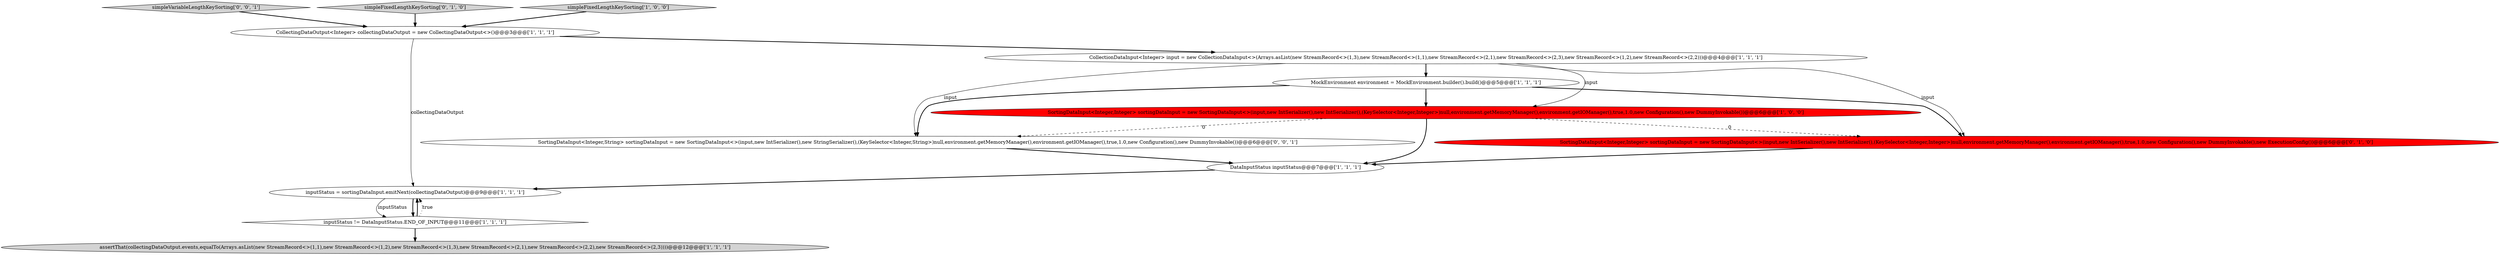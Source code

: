 digraph {
2 [style = filled, label = "inputStatus = sortingDataInput.emitNext(collectingDataOutput)@@@9@@@['1', '1', '1']", fillcolor = white, shape = ellipse image = "AAA0AAABBB1BBB"];
1 [style = filled, label = "MockEnvironment environment = MockEnvironment.builder().build()@@@5@@@['1', '1', '1']", fillcolor = white, shape = ellipse image = "AAA0AAABBB1BBB"];
12 [style = filled, label = "simpleVariableLengthKeySorting['0', '0', '1']", fillcolor = lightgray, shape = diamond image = "AAA0AAABBB3BBB"];
7 [style = filled, label = "inputStatus != DataInputStatus.END_OF_INPUT@@@11@@@['1', '1', '1']", fillcolor = white, shape = diamond image = "AAA0AAABBB1BBB"];
11 [style = filled, label = "SortingDataInput<Integer,String> sortingDataInput = new SortingDataInput<>(input,new IntSerializer(),new StringSerializer(),(KeySelector<Integer,String>)null,environment.getMemoryManager(),environment.getIOManager(),true,1.0,new Configuration(),new DummyInvokable())@@@6@@@['0', '0', '1']", fillcolor = white, shape = ellipse image = "AAA0AAABBB3BBB"];
3 [style = filled, label = "DataInputStatus inputStatus@@@7@@@['1', '1', '1']", fillcolor = white, shape = ellipse image = "AAA0AAABBB1BBB"];
10 [style = filled, label = "SortingDataInput<Integer,Integer> sortingDataInput = new SortingDataInput<>(input,new IntSerializer(),new IntSerializer(),(KeySelector<Integer,Integer>)null,environment.getMemoryManager(),environment.getIOManager(),true,1.0,new Configuration(),new DummyInvokable(),new ExecutionConfig())@@@6@@@['0', '1', '0']", fillcolor = red, shape = ellipse image = "AAA1AAABBB2BBB"];
9 [style = filled, label = "simpleFixedLengthKeySorting['0', '1', '0']", fillcolor = lightgray, shape = diamond image = "AAA0AAABBB2BBB"];
0 [style = filled, label = "CollectionDataInput<Integer> input = new CollectionDataInput<>(Arrays.asList(new StreamRecord<>(1,3),new StreamRecord<>(1,1),new StreamRecord<>(2,1),new StreamRecord<>(2,3),new StreamRecord<>(1,2),new StreamRecord<>(2,2)))@@@4@@@['1', '1', '1']", fillcolor = white, shape = ellipse image = "AAA0AAABBB1BBB"];
6 [style = filled, label = "simpleFixedLengthKeySorting['1', '0', '0']", fillcolor = lightgray, shape = diamond image = "AAA0AAABBB1BBB"];
5 [style = filled, label = "SortingDataInput<Integer,Integer> sortingDataInput = new SortingDataInput<>(input,new IntSerializer(),new IntSerializer(),(KeySelector<Integer,Integer>)null,environment.getMemoryManager(),environment.getIOManager(),true,1.0,new Configuration(),new DummyInvokable())@@@6@@@['1', '0', '0']", fillcolor = red, shape = ellipse image = "AAA1AAABBB1BBB"];
4 [style = filled, label = "CollectingDataOutput<Integer> collectingDataOutput = new CollectingDataOutput<>()@@@3@@@['1', '1', '1']", fillcolor = white, shape = ellipse image = "AAA0AAABBB1BBB"];
8 [style = filled, label = "assertThat(collectingDataOutput.events,equalTo(Arrays.asList(new StreamRecord<>(1,1),new StreamRecord<>(1,2),new StreamRecord<>(1,3),new StreamRecord<>(2,1),new StreamRecord<>(2,2),new StreamRecord<>(2,3))))@@@12@@@['1', '1', '1']", fillcolor = lightgray, shape = ellipse image = "AAA0AAABBB1BBB"];
1->5 [style = bold, label=""];
5->3 [style = bold, label=""];
7->2 [style = dotted, label="true"];
9->4 [style = bold, label=""];
10->3 [style = bold, label=""];
0->10 [style = solid, label="input"];
7->8 [style = bold, label=""];
1->11 [style = bold, label=""];
4->2 [style = solid, label="collectingDataOutput"];
4->0 [style = bold, label=""];
0->5 [style = solid, label="input"];
6->4 [style = bold, label=""];
0->11 [style = solid, label="input"];
3->2 [style = bold, label=""];
12->4 [style = bold, label=""];
5->10 [style = dashed, label="0"];
11->3 [style = bold, label=""];
2->7 [style = solid, label="inputStatus"];
5->11 [style = dashed, label="0"];
7->2 [style = bold, label=""];
0->1 [style = bold, label=""];
2->7 [style = bold, label=""];
1->10 [style = bold, label=""];
}
